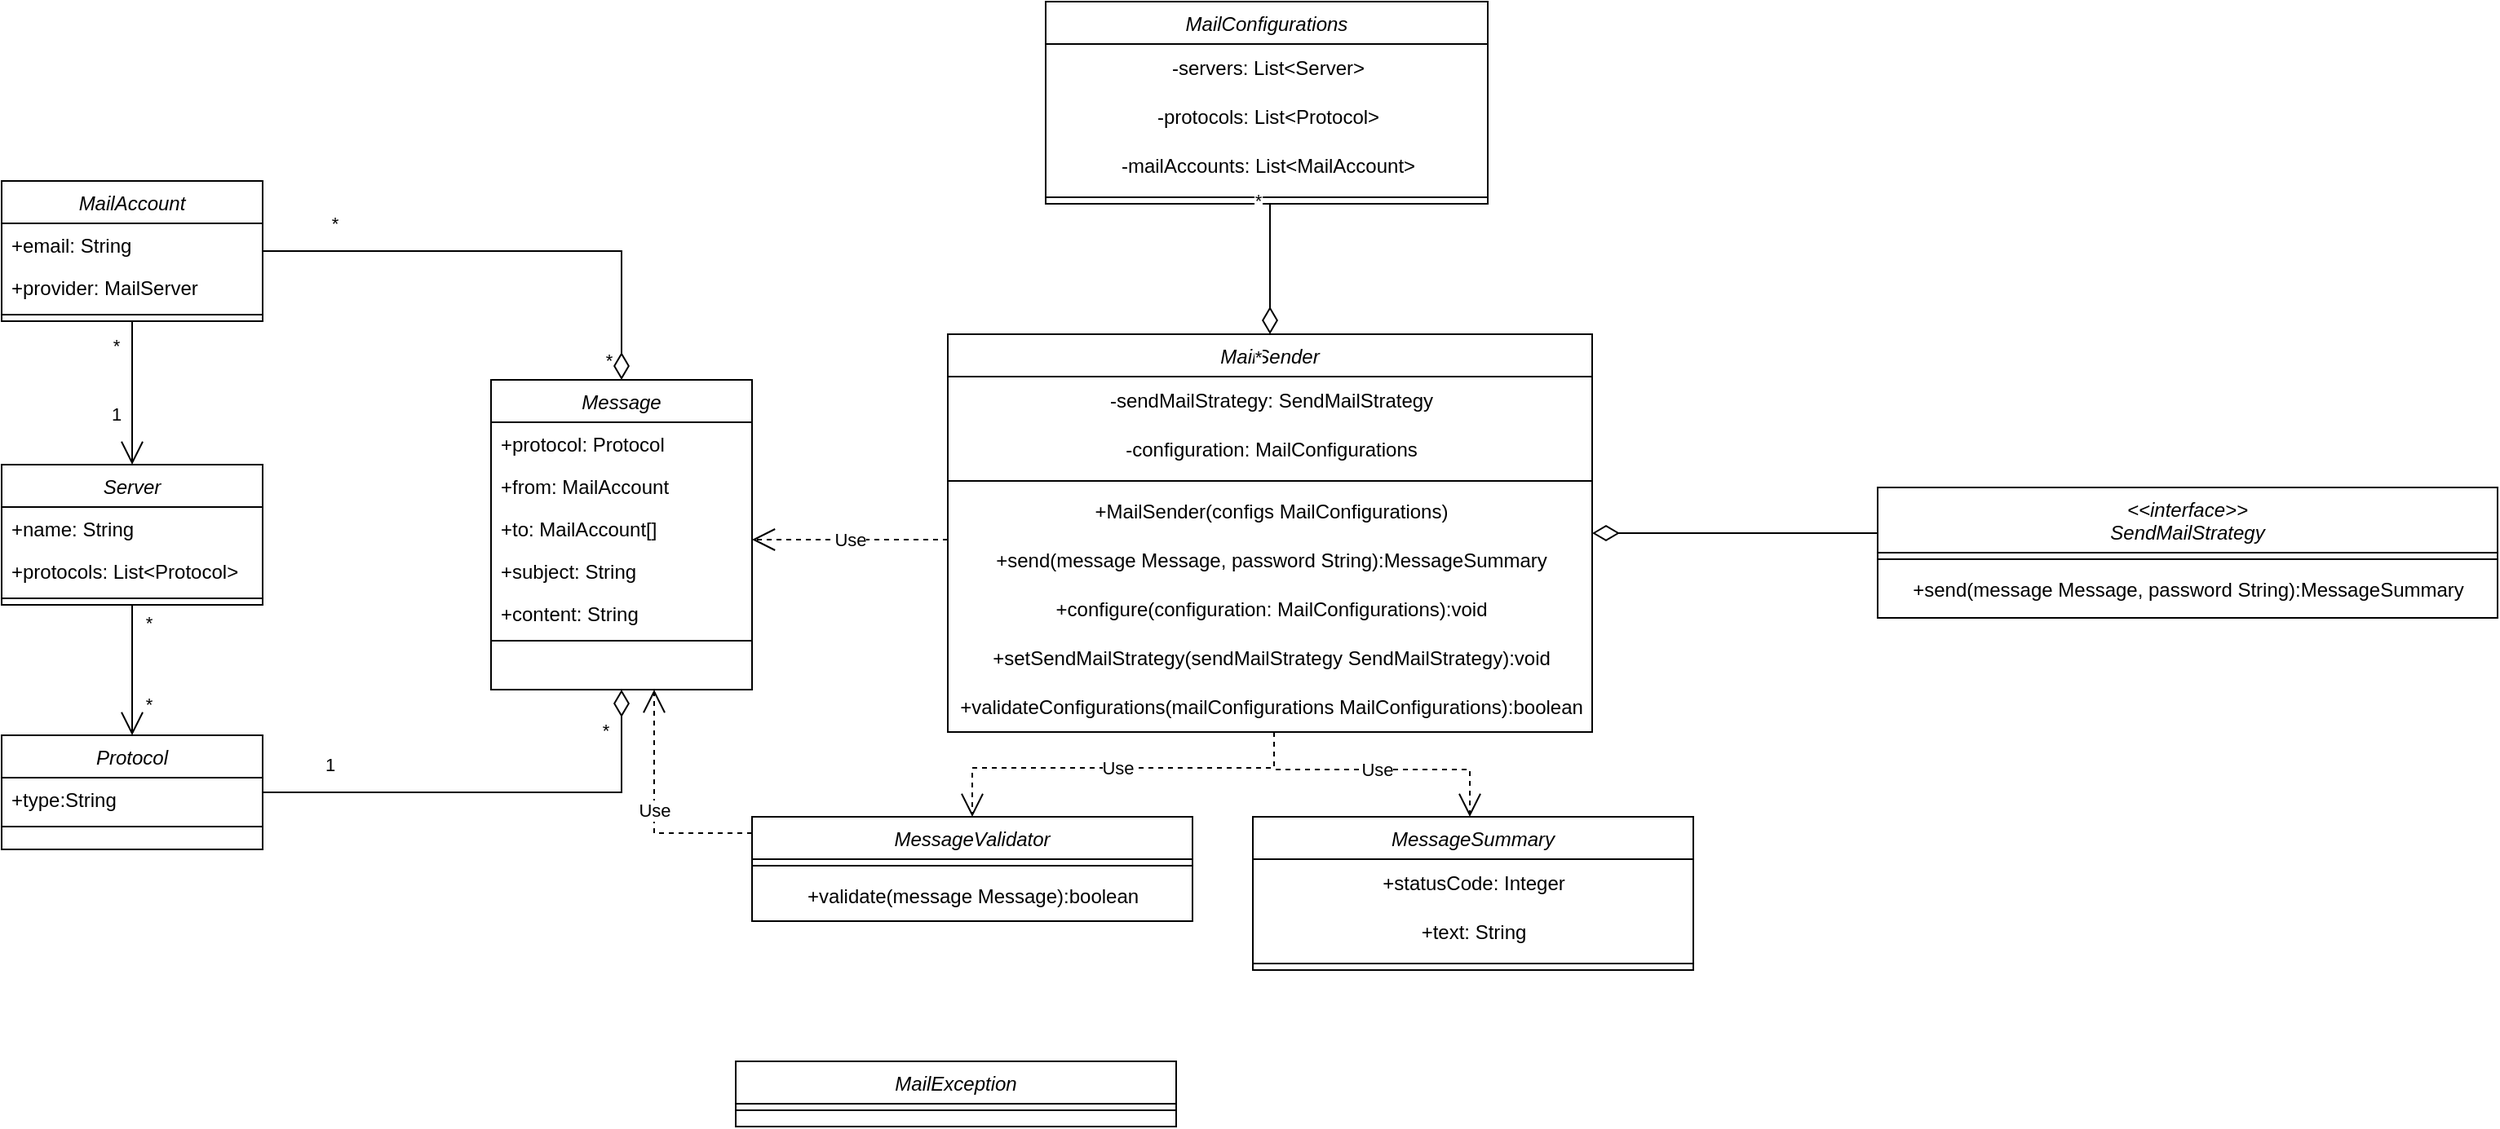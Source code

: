 <mxfile version="20.3.0" type="device"><diagram id="C5RBs43oDa-KdzZeNtuy" name="Page-1"><mxGraphModel dx="722" dy="1810" grid="1" gridSize="10" guides="1" tooltips="1" connect="1" arrows="1" fold="1" page="1" pageScale="1" pageWidth="827" pageHeight="1169" math="0" shadow="0"><root><mxCell id="WIyWlLk6GJQsqaUBKTNV-0"/><mxCell id="WIyWlLk6GJQsqaUBKTNV-1" parent="WIyWlLk6GJQsqaUBKTNV-0"/><mxCell id="zkfFHV4jXpPFQw0GAbJ--0" value="MailAccount" style="swimlane;fontStyle=2;align=center;verticalAlign=top;childLayout=stackLayout;horizontal=1;startSize=26;horizontalStack=0;resizeParent=1;resizeLast=0;collapsible=1;marginBottom=0;rounded=0;shadow=0;strokeWidth=1;" parent="WIyWlLk6GJQsqaUBKTNV-1" vertex="1"><mxGeometry x="60" y="-140" width="160" height="86" as="geometry"><mxRectangle x="230" y="140" width="160" height="26" as="alternateBounds"/></mxGeometry></mxCell><mxCell id="zkfFHV4jXpPFQw0GAbJ--1" value="+email: String" style="text;align=left;verticalAlign=top;spacingLeft=4;spacingRight=4;overflow=hidden;rotatable=0;points=[[0,0.5],[1,0.5]];portConstraint=eastwest;" parent="zkfFHV4jXpPFQw0GAbJ--0" vertex="1"><mxGeometry y="26" width="160" height="26" as="geometry"/></mxCell><mxCell id="-uwHey7gto79bpNO2dy7-0" value="+provider: MailServer" style="text;align=left;verticalAlign=top;spacingLeft=4;spacingRight=4;overflow=hidden;rotatable=0;points=[[0,0.5],[1,0.5]];portConstraint=eastwest;" parent="zkfFHV4jXpPFQw0GAbJ--0" vertex="1"><mxGeometry y="52" width="160" height="26" as="geometry"/></mxCell><mxCell id="zkfFHV4jXpPFQw0GAbJ--4" value="" style="line;html=1;strokeWidth=1;align=left;verticalAlign=middle;spacingTop=-1;spacingLeft=3;spacingRight=3;rotatable=0;labelPosition=right;points=[];portConstraint=eastwest;" parent="zkfFHV4jXpPFQw0GAbJ--0" vertex="1"><mxGeometry y="78" width="160" height="8" as="geometry"/></mxCell><mxCell id="-uwHey7gto79bpNO2dy7-1" value="Server" style="swimlane;fontStyle=2;align=center;verticalAlign=top;childLayout=stackLayout;horizontal=1;startSize=26;horizontalStack=0;resizeParent=1;resizeLast=0;collapsible=1;marginBottom=0;rounded=0;shadow=0;strokeWidth=1;" parent="WIyWlLk6GJQsqaUBKTNV-1" vertex="1"><mxGeometry x="60" y="34" width="160" height="86" as="geometry"><mxRectangle x="230" y="140" width="160" height="26" as="alternateBounds"/></mxGeometry></mxCell><mxCell id="-uwHey7gto79bpNO2dy7-2" value="+name: String" style="text;align=left;verticalAlign=top;spacingLeft=4;spacingRight=4;overflow=hidden;rotatable=0;points=[[0,0.5],[1,0.5]];portConstraint=eastwest;" parent="-uwHey7gto79bpNO2dy7-1" vertex="1"><mxGeometry y="26" width="160" height="26" as="geometry"/></mxCell><mxCell id="-uwHey7gto79bpNO2dy7-10" value="+protocols: List&lt;Protocol&gt;" style="text;align=left;verticalAlign=top;spacingLeft=4;spacingRight=4;overflow=hidden;rotatable=0;points=[[0,0.5],[1,0.5]];portConstraint=eastwest;" parent="-uwHey7gto79bpNO2dy7-1" vertex="1"><mxGeometry y="52" width="160" height="26" as="geometry"/></mxCell><mxCell id="-uwHey7gto79bpNO2dy7-4" value="" style="line;html=1;strokeWidth=1;align=left;verticalAlign=middle;spacingTop=-1;spacingLeft=3;spacingRight=3;rotatable=0;labelPosition=right;points=[];portConstraint=eastwest;" parent="-uwHey7gto79bpNO2dy7-1" vertex="1"><mxGeometry y="78" width="160" height="8" as="geometry"/></mxCell><mxCell id="-uwHey7gto79bpNO2dy7-5" value="Protocol" style="swimlane;fontStyle=2;align=center;verticalAlign=top;childLayout=stackLayout;horizontal=1;startSize=26;horizontalStack=0;resizeParent=1;resizeLast=0;collapsible=1;marginBottom=0;rounded=0;shadow=0;strokeWidth=1;" parent="WIyWlLk6GJQsqaUBKTNV-1" vertex="1"><mxGeometry x="60" y="200" width="160" height="70" as="geometry"><mxRectangle x="230" y="140" width="160" height="26" as="alternateBounds"/></mxGeometry></mxCell><mxCell id="-uwHey7gto79bpNO2dy7-6" value="+type:String" style="text;align=left;verticalAlign=top;spacingLeft=4;spacingRight=4;overflow=hidden;rotatable=0;points=[[0,0.5],[1,0.5]];portConstraint=eastwest;" parent="-uwHey7gto79bpNO2dy7-5" vertex="1"><mxGeometry y="26" width="160" height="26" as="geometry"/></mxCell><mxCell id="-uwHey7gto79bpNO2dy7-8" value="" style="line;html=1;strokeWidth=1;align=left;verticalAlign=middle;spacingTop=-1;spacingLeft=3;spacingRight=3;rotatable=0;labelPosition=right;points=[];portConstraint=eastwest;" parent="-uwHey7gto79bpNO2dy7-5" vertex="1"><mxGeometry y="52" width="160" height="8" as="geometry"/></mxCell><mxCell id="-uwHey7gto79bpNO2dy7-11" value="" style="endArrow=open;html=1;endSize=12;startArrow=none;startSize=14;startFill=0;edgeStyle=orthogonalEdgeStyle;align=left;verticalAlign=bottom;rounded=0;" parent="WIyWlLk6GJQsqaUBKTNV-1" source="zkfFHV4jXpPFQw0GAbJ--0" target="-uwHey7gto79bpNO2dy7-1" edge="1"><mxGeometry x="-1" y="3" relative="1" as="geometry"><mxPoint x="270" y="234.71" as="sourcePoint"/><mxPoint x="430" y="234.71" as="targetPoint"/></mxGeometry></mxCell><mxCell id="-uwHey7gto79bpNO2dy7-13" value="*" style="edgeLabel;html=1;align=center;verticalAlign=middle;resizable=0;points=[];" parent="-uwHey7gto79bpNO2dy7-11" vertex="1" connectable="0"><mxGeometry x="-0.763" y="-1" relative="1" as="geometry"><mxPoint x="-9" y="4" as="offset"/></mxGeometry></mxCell><mxCell id="-uwHey7gto79bpNO2dy7-21" value="1" style="edgeLabel;html=1;align=center;verticalAlign=middle;resizable=0;points=[];" parent="-uwHey7gto79bpNO2dy7-11" vertex="1" connectable="0"><mxGeometry x="0.645" y="-1" relative="1" as="geometry"><mxPoint x="-9" y="-16" as="offset"/></mxGeometry></mxCell><mxCell id="-uwHey7gto79bpNO2dy7-12" value="" style="endArrow=open;html=1;endSize=12;startArrow=none;startSize=14;startFill=0;edgeStyle=orthogonalEdgeStyle;align=left;verticalAlign=bottom;rounded=0;" parent="WIyWlLk6GJQsqaUBKTNV-1" source="-uwHey7gto79bpNO2dy7-1" target="-uwHey7gto79bpNO2dy7-5" edge="1"><mxGeometry x="-1" y="3" relative="1" as="geometry"><mxPoint x="370" y="87" as="sourcePoint"/><mxPoint x="230" y="87" as="targetPoint"/></mxGeometry></mxCell><mxCell id="-uwHey7gto79bpNO2dy7-19" value="*" style="edgeLabel;html=1;align=center;verticalAlign=middle;resizable=0;points=[];" parent="-uwHey7gto79bpNO2dy7-12" vertex="1" connectable="0"><mxGeometry x="-0.723" relative="1" as="geometry"><mxPoint x="10" as="offset"/></mxGeometry></mxCell><mxCell id="-uwHey7gto79bpNO2dy7-20" value="*" style="edgeLabel;html=1;align=center;verticalAlign=middle;resizable=0;points=[];" parent="-uwHey7gto79bpNO2dy7-12" vertex="1" connectable="0"><mxGeometry x="0.785" y="1" relative="1" as="geometry"><mxPoint x="9" y="-11" as="offset"/></mxGeometry></mxCell><mxCell id="-uwHey7gto79bpNO2dy7-22" value="Message" style="swimlane;fontStyle=2;align=center;verticalAlign=top;childLayout=stackLayout;horizontal=1;startSize=26;horizontalStack=0;resizeParent=1;resizeLast=0;collapsible=1;marginBottom=0;rounded=0;shadow=0;strokeWidth=1;" parent="WIyWlLk6GJQsqaUBKTNV-1" vertex="1"><mxGeometry x="360" y="-18" width="160" height="190" as="geometry"><mxRectangle x="230" y="140" width="160" height="26" as="alternateBounds"/></mxGeometry></mxCell><mxCell id="-uwHey7gto79bpNO2dy7-23" value="+protocol: Protocol" style="text;align=left;verticalAlign=top;spacingLeft=4;spacingRight=4;overflow=hidden;rotatable=0;points=[[0,0.5],[1,0.5]];portConstraint=eastwest;" parent="-uwHey7gto79bpNO2dy7-22" vertex="1"><mxGeometry y="26" width="160" height="26" as="geometry"/></mxCell><mxCell id="-uwHey7gto79bpNO2dy7-26" value="+from: MailAccount" style="text;align=left;verticalAlign=top;spacingLeft=4;spacingRight=4;overflow=hidden;rotatable=0;points=[[0,0.5],[1,0.5]];portConstraint=eastwest;" parent="-uwHey7gto79bpNO2dy7-22" vertex="1"><mxGeometry y="52" width="160" height="26" as="geometry"/></mxCell><mxCell id="-uwHey7gto79bpNO2dy7-27" value="+to: MailAccount[]" style="text;align=left;verticalAlign=top;spacingLeft=4;spacingRight=4;overflow=hidden;rotatable=0;points=[[0,0.5],[1,0.5]];portConstraint=eastwest;" parent="-uwHey7gto79bpNO2dy7-22" vertex="1"><mxGeometry y="78" width="160" height="26" as="geometry"/></mxCell><mxCell id="-uwHey7gto79bpNO2dy7-28" value="+subject: String" style="text;align=left;verticalAlign=top;spacingLeft=4;spacingRight=4;overflow=hidden;rotatable=0;points=[[0,0.5],[1,0.5]];portConstraint=eastwest;" parent="-uwHey7gto79bpNO2dy7-22" vertex="1"><mxGeometry y="104" width="160" height="26" as="geometry"/></mxCell><mxCell id="-uwHey7gto79bpNO2dy7-29" value="+content: String" style="text;align=left;verticalAlign=top;spacingLeft=4;spacingRight=4;overflow=hidden;rotatable=0;points=[[0,0.5],[1,0.5]];portConstraint=eastwest;" parent="-uwHey7gto79bpNO2dy7-22" vertex="1"><mxGeometry y="130" width="160" height="26" as="geometry"/></mxCell><mxCell id="-uwHey7gto79bpNO2dy7-25" value="" style="line;html=1;strokeWidth=1;align=left;verticalAlign=middle;spacingTop=-1;spacingLeft=3;spacingRight=3;rotatable=0;labelPosition=right;points=[];portConstraint=eastwest;" parent="-uwHey7gto79bpNO2dy7-22" vertex="1"><mxGeometry y="156" width="160" height="8" as="geometry"/></mxCell><mxCell id="-uwHey7gto79bpNO2dy7-30" value="MailSender" style="swimlane;fontStyle=2;align=center;verticalAlign=top;childLayout=stackLayout;horizontal=1;startSize=26;horizontalStack=0;resizeParent=1;resizeLast=0;collapsible=1;marginBottom=0;rounded=0;shadow=0;strokeWidth=1;" parent="WIyWlLk6GJQsqaUBKTNV-1" vertex="1"><mxGeometry x="640" y="-46" width="395" height="244" as="geometry"><mxRectangle x="230" y="140" width="160" height="26" as="alternateBounds"/></mxGeometry></mxCell><mxCell id="-uwHey7gto79bpNO2dy7-93" value="-sendMailStrategy: SendMailStrategy" style="text;html=1;align=center;verticalAlign=middle;resizable=0;points=[];autosize=1;strokeColor=none;fillColor=none;" parent="-uwHey7gto79bpNO2dy7-30" vertex="1"><mxGeometry y="26" width="395" height="30" as="geometry"/></mxCell><mxCell id="-uwHey7gto79bpNO2dy7-119" value="-configuration: MailConfigurations" style="text;html=1;align=center;verticalAlign=middle;resizable=0;points=[];autosize=1;strokeColor=none;fillColor=none;" parent="-uwHey7gto79bpNO2dy7-30" vertex="1"><mxGeometry y="56" width="395" height="30" as="geometry"/></mxCell><mxCell id="-uwHey7gto79bpNO2dy7-33" value="" style="line;html=1;strokeWidth=1;align=left;verticalAlign=middle;spacingTop=-1;spacingLeft=3;spacingRight=3;rotatable=0;labelPosition=right;points=[];portConstraint=eastwest;" parent="-uwHey7gto79bpNO2dy7-30" vertex="1"><mxGeometry y="86" width="395" height="8" as="geometry"/></mxCell><mxCell id="-uwHey7gto79bpNO2dy7-34" value="+MailSender(configs MailConfigurations)" style="text;html=1;align=center;verticalAlign=middle;resizable=0;points=[];autosize=1;strokeColor=none;fillColor=none;" parent="-uwHey7gto79bpNO2dy7-30" vertex="1"><mxGeometry y="94" width="395" height="30" as="geometry"/></mxCell><mxCell id="-uwHey7gto79bpNO2dy7-108" value="+send(message Message, password String):MessageSummary" style="text;html=1;align=center;verticalAlign=middle;resizable=0;points=[];autosize=1;strokeColor=none;fillColor=none;" parent="-uwHey7gto79bpNO2dy7-30" vertex="1"><mxGeometry y="124" width="395" height="30" as="geometry"/></mxCell><mxCell id="-uwHey7gto79bpNO2dy7-107" value="+configure(configuration: MailConfigurations):void" style="text;html=1;align=center;verticalAlign=middle;resizable=0;points=[];autosize=1;strokeColor=none;fillColor=none;" parent="-uwHey7gto79bpNO2dy7-30" vertex="1"><mxGeometry y="154" width="395" height="30" as="geometry"/></mxCell><mxCell id="-uwHey7gto79bpNO2dy7-109" value="+setSendMailStrategy(sendMailStrategy SendMailStrategy):void" style="text;html=1;align=center;verticalAlign=middle;resizable=0;points=[];autosize=1;strokeColor=none;fillColor=none;" parent="-uwHey7gto79bpNO2dy7-30" vertex="1"><mxGeometry y="184" width="395" height="30" as="geometry"/></mxCell><mxCell id="yTS_oKXcPpa62zpWYBVP-0" value="+validateConfigurations(mailConfigurations MailConfigurations):boolean" style="text;html=1;align=center;verticalAlign=middle;resizable=0;points=[];autosize=1;strokeColor=none;fillColor=none;" vertex="1" parent="-uwHey7gto79bpNO2dy7-30"><mxGeometry y="214" width="395" height="30" as="geometry"/></mxCell><mxCell id="-uwHey7gto79bpNO2dy7-36" value="" style="endArrow=none;html=1;endSize=12;startArrow=diamondThin;startSize=14;startFill=0;edgeStyle=orthogonalEdgeStyle;align=left;verticalAlign=bottom;rounded=0;endFill=0;" parent="WIyWlLk6GJQsqaUBKTNV-1" source="-uwHey7gto79bpNO2dy7-22" target="zkfFHV4jXpPFQw0GAbJ--0" edge="1"><mxGeometry x="-1" y="3" relative="1" as="geometry"><mxPoint x="400" y="-140" as="sourcePoint"/><mxPoint x="400" y="-52" as="targetPoint"/><Array as="points"><mxPoint x="440" y="-97"/></Array></mxGeometry></mxCell><mxCell id="-uwHey7gto79bpNO2dy7-37" value="*" style="edgeLabel;html=1;align=center;verticalAlign=middle;resizable=0;points=[];" parent="-uwHey7gto79bpNO2dy7-36" vertex="1" connectable="0"><mxGeometry x="-0.763" y="-1" relative="1" as="geometry"><mxPoint x="-9" y="23" as="offset"/></mxGeometry></mxCell><mxCell id="-uwHey7gto79bpNO2dy7-38" value="*" style="edgeLabel;html=1;align=center;verticalAlign=middle;resizable=0;points=[];" parent="-uwHey7gto79bpNO2dy7-36" vertex="1" connectable="0"><mxGeometry x="0.645" y="-1" relative="1" as="geometry"><mxPoint x="-9" y="-16" as="offset"/></mxGeometry></mxCell><mxCell id="-uwHey7gto79bpNO2dy7-42" value="" style="endArrow=none;html=1;endSize=12;startArrow=diamondThin;startSize=14;startFill=0;edgeStyle=orthogonalEdgeStyle;align=left;verticalAlign=bottom;rounded=0;endFill=0;" parent="WIyWlLk6GJQsqaUBKTNV-1" source="-uwHey7gto79bpNO2dy7-22" target="-uwHey7gto79bpNO2dy7-5" edge="1"><mxGeometry x="-1" y="3" relative="1" as="geometry"><mxPoint x="410" y="210" as="sourcePoint"/><mxPoint x="270" y="210" as="targetPoint"/><Array as="points"><mxPoint x="440" y="235"/></Array></mxGeometry></mxCell><mxCell id="-uwHey7gto79bpNO2dy7-43" value="*" style="edgeLabel;html=1;align=center;verticalAlign=middle;resizable=0;points=[];" parent="-uwHey7gto79bpNO2dy7-42" vertex="1" connectable="0"><mxGeometry x="-0.763" y="-1" relative="1" as="geometry"><mxPoint x="-9" y="-9" as="offset"/></mxGeometry></mxCell><mxCell id="-uwHey7gto79bpNO2dy7-44" value="1" style="edgeLabel;html=1;align=center;verticalAlign=middle;resizable=0;points=[];" parent="-uwHey7gto79bpNO2dy7-42" vertex="1" connectable="0"><mxGeometry x="0.645" y="-1" relative="1" as="geometry"><mxPoint x="-9" y="-16" as="offset"/></mxGeometry></mxCell><mxCell id="-uwHey7gto79bpNO2dy7-53" value="MessageValidator" style="swimlane;fontStyle=2;align=center;verticalAlign=top;childLayout=stackLayout;horizontal=1;startSize=26;horizontalStack=0;resizeParent=1;resizeLast=0;collapsible=1;marginBottom=0;rounded=0;shadow=0;strokeWidth=1;" parent="WIyWlLk6GJQsqaUBKTNV-1" vertex="1"><mxGeometry x="520" y="250" width="270" height="64" as="geometry"><mxRectangle x="230" y="140" width="160" height="26" as="alternateBounds"/></mxGeometry></mxCell><mxCell id="-uwHey7gto79bpNO2dy7-60" value="" style="line;html=1;strokeWidth=1;align=left;verticalAlign=middle;spacingTop=-1;spacingLeft=3;spacingRight=3;rotatable=0;labelPosition=right;points=[];portConstraint=eastwest;" parent="-uwHey7gto79bpNO2dy7-53" vertex="1"><mxGeometry y="26" width="270" height="8" as="geometry"/></mxCell><mxCell id="-uwHey7gto79bpNO2dy7-61" value="+validate(message Message):boolean" style="text;html=1;align=center;verticalAlign=middle;resizable=0;points=[];autosize=1;strokeColor=none;fillColor=none;" parent="-uwHey7gto79bpNO2dy7-53" vertex="1"><mxGeometry y="34" width="270" height="30" as="geometry"/></mxCell><mxCell id="-uwHey7gto79bpNO2dy7-62" value="MessageSummary" style="swimlane;fontStyle=2;align=center;verticalAlign=top;childLayout=stackLayout;horizontal=1;startSize=26;horizontalStack=0;resizeParent=1;resizeLast=0;collapsible=1;marginBottom=0;rounded=0;shadow=0;strokeWidth=1;" parent="WIyWlLk6GJQsqaUBKTNV-1" vertex="1"><mxGeometry x="827" y="250" width="270" height="94" as="geometry"><mxRectangle x="230" y="140" width="160" height="26" as="alternateBounds"/></mxGeometry></mxCell><mxCell id="-uwHey7gto79bpNO2dy7-65" value="+statusCode: Integer" style="text;html=1;align=center;verticalAlign=middle;resizable=0;points=[];autosize=1;strokeColor=none;fillColor=none;" parent="-uwHey7gto79bpNO2dy7-62" vertex="1"><mxGeometry y="26" width="270" height="30" as="geometry"/></mxCell><mxCell id="-uwHey7gto79bpNO2dy7-76" value="+text: String" style="text;html=1;align=center;verticalAlign=middle;resizable=0;points=[];autosize=1;strokeColor=none;fillColor=none;" parent="-uwHey7gto79bpNO2dy7-62" vertex="1"><mxGeometry y="56" width="270" height="30" as="geometry"/></mxCell><mxCell id="-uwHey7gto79bpNO2dy7-63" value="" style="line;html=1;strokeWidth=1;align=left;verticalAlign=middle;spacingTop=-1;spacingLeft=3;spacingRight=3;rotatable=0;labelPosition=right;points=[];portConstraint=eastwest;" parent="-uwHey7gto79bpNO2dy7-62" vertex="1"><mxGeometry y="86" width="270" height="8" as="geometry"/></mxCell><mxCell id="-uwHey7gto79bpNO2dy7-78" value="Use" style="endArrow=open;endSize=12;dashed=1;html=1;rounded=0;edgeStyle=orthogonalEdgeStyle;" parent="WIyWlLk6GJQsqaUBKTNV-1" source="-uwHey7gto79bpNO2dy7-53" target="-uwHey7gto79bpNO2dy7-22" edge="1"><mxGeometry width="160" relative="1" as="geometry"><mxPoint x="820" y="200" as="sourcePoint"/><mxPoint x="980" y="200" as="targetPoint"/><Array as="points"><mxPoint x="460" y="260"/></Array></mxGeometry></mxCell><mxCell id="-uwHey7gto79bpNO2dy7-79" value="Use" style="endArrow=open;endSize=12;dashed=1;html=1;rounded=0;edgeStyle=orthogonalEdgeStyle;" parent="WIyWlLk6GJQsqaUBKTNV-1" source="-uwHey7gto79bpNO2dy7-30" target="-uwHey7gto79bpNO2dy7-62" edge="1"><mxGeometry width="160" relative="1" as="geometry"><mxPoint x="665" y="260" as="sourcePoint"/><mxPoint x="480.059" y="182" as="targetPoint"/><Array as="points"><mxPoint x="840" y="221"/><mxPoint x="960" y="221"/></Array></mxGeometry></mxCell><mxCell id="-uwHey7gto79bpNO2dy7-80" value="Use" style="endArrow=open;endSize=12;dashed=1;html=1;rounded=0;edgeStyle=orthogonalEdgeStyle;" parent="WIyWlLk6GJQsqaUBKTNV-1" source="-uwHey7gto79bpNO2dy7-30" target="-uwHey7gto79bpNO2dy7-53" edge="1"><mxGeometry width="160" relative="1" as="geometry"><mxPoint x="850.059" y="110" as="sourcePoint"/><mxPoint x="970.059" y="260" as="targetPoint"/><Array as="points"><mxPoint x="840" y="220"/><mxPoint x="655" y="220"/></Array></mxGeometry></mxCell><mxCell id="-uwHey7gto79bpNO2dy7-82" value="Use" style="endArrow=open;endSize=12;dashed=1;html=1;rounded=0;edgeStyle=orthogonalEdgeStyle;" parent="WIyWlLk6GJQsqaUBKTNV-1" source="-uwHey7gto79bpNO2dy7-30" target="-uwHey7gto79bpNO2dy7-22" edge="1"><mxGeometry width="160" relative="1" as="geometry"><mxPoint x="850" y="110" as="sourcePoint"/><mxPoint x="665" y="260" as="targetPoint"/><Array as="points"><mxPoint x="600" y="80"/><mxPoint x="600" y="80"/></Array></mxGeometry></mxCell><mxCell id="-uwHey7gto79bpNO2dy7-95" value="&lt;&lt;interface&gt;&gt;&#10;SendMailStrategy" style="swimlane;fontStyle=2;align=center;verticalAlign=top;childLayout=stackLayout;horizontal=1;startSize=40;horizontalStack=0;resizeParent=1;resizeLast=0;collapsible=1;marginBottom=0;rounded=0;shadow=0;strokeWidth=1;labelBackgroundColor=none;labelBorderColor=none;whiteSpace=wrap;" parent="WIyWlLk6GJQsqaUBKTNV-1" vertex="1"><mxGeometry x="1210" y="48" width="380" height="80" as="geometry"><mxRectangle x="1260" y="34" width="160" height="26" as="alternateBounds"/></mxGeometry></mxCell><mxCell id="-uwHey7gto79bpNO2dy7-97" value="" style="line;html=1;strokeWidth=1;align=left;verticalAlign=middle;spacingTop=-1;spacingLeft=3;spacingRight=3;rotatable=0;labelPosition=right;points=[];portConstraint=eastwest;" parent="-uwHey7gto79bpNO2dy7-95" vertex="1"><mxGeometry y="40" width="380" height="8" as="geometry"/></mxCell><mxCell id="-uwHey7gto79bpNO2dy7-102" value="+send(message Message, password String):MessageSummary" style="text;html=1;align=center;verticalAlign=middle;resizable=0;points=[];autosize=1;strokeColor=none;fillColor=none;" parent="-uwHey7gto79bpNO2dy7-95" vertex="1"><mxGeometry y="48" width="380" height="30" as="geometry"/></mxCell><mxCell id="-uwHey7gto79bpNO2dy7-99" value="" style="endArrow=none;html=1;endSize=12;startArrow=diamondThin;startSize=14;startFill=0;edgeStyle=orthogonalEdgeStyle;align=left;verticalAlign=bottom;rounded=0;endFill=0;" parent="WIyWlLk6GJQsqaUBKTNV-1" source="-uwHey7gto79bpNO2dy7-30" target="-uwHey7gto79bpNO2dy7-95" edge="1"><mxGeometry x="-1" y="3" relative="1" as="geometry"><mxPoint x="1250" y="34" as="sourcePoint"/><mxPoint x="1030" y="-45.0" as="targetPoint"/><Array as="points"><mxPoint x="1250" y="81"/><mxPoint x="1250" y="81"/></Array></mxGeometry></mxCell><mxCell id="-uwHey7gto79bpNO2dy7-103" value="MailException" style="swimlane;fontStyle=2;align=center;verticalAlign=top;childLayout=stackLayout;horizontal=1;startSize=26;horizontalStack=0;resizeParent=1;resizeLast=0;collapsible=1;marginBottom=0;rounded=0;shadow=0;strokeWidth=1;" parent="WIyWlLk6GJQsqaUBKTNV-1" vertex="1"><mxGeometry x="510" y="400" width="270" height="40" as="geometry"><mxRectangle x="230" y="140" width="160" height="26" as="alternateBounds"/></mxGeometry></mxCell><mxCell id="-uwHey7gto79bpNO2dy7-104" value="" style="line;html=1;strokeWidth=1;align=left;verticalAlign=middle;spacingTop=-1;spacingLeft=3;spacingRight=3;rotatable=0;labelPosition=right;points=[];portConstraint=eastwest;" parent="-uwHey7gto79bpNO2dy7-103" vertex="1"><mxGeometry y="26" width="270" height="8" as="geometry"/></mxCell><mxCell id="-uwHey7gto79bpNO2dy7-110" value="MailConfigurations" style="swimlane;fontStyle=2;align=center;verticalAlign=top;childLayout=stackLayout;horizontal=1;startSize=26;horizontalStack=0;resizeParent=1;resizeLast=0;collapsible=1;marginBottom=0;rounded=0;shadow=0;strokeWidth=1;" parent="WIyWlLk6GJQsqaUBKTNV-1" vertex="1"><mxGeometry x="700" y="-250" width="271" height="124" as="geometry"><mxRectangle x="230" y="140" width="160" height="26" as="alternateBounds"/></mxGeometry></mxCell><mxCell id="-uwHey7gto79bpNO2dy7-111" value="-servers: List&amp;lt;Server&amp;gt;" style="text;html=1;align=center;verticalAlign=middle;resizable=0;points=[];autosize=1;strokeColor=none;fillColor=none;" parent="-uwHey7gto79bpNO2dy7-110" vertex="1"><mxGeometry y="26" width="271" height="30" as="geometry"/></mxCell><mxCell id="-uwHey7gto79bpNO2dy7-124" value="-protocols: List&amp;lt;Protocol&amp;gt;" style="text;html=1;align=center;verticalAlign=middle;resizable=0;points=[];autosize=1;strokeColor=none;fillColor=none;" parent="-uwHey7gto79bpNO2dy7-110" vertex="1"><mxGeometry y="56" width="271" height="30" as="geometry"/></mxCell><mxCell id="-uwHey7gto79bpNO2dy7-125" value="-mailAccounts: List&amp;lt;MailAccount&amp;gt;" style="text;html=1;align=center;verticalAlign=middle;resizable=0;points=[];autosize=1;strokeColor=none;fillColor=none;" parent="-uwHey7gto79bpNO2dy7-110" vertex="1"><mxGeometry y="86" width="271" height="30" as="geometry"/></mxCell><mxCell id="-uwHey7gto79bpNO2dy7-113" value="" style="line;html=1;strokeWidth=1;align=left;verticalAlign=middle;spacingTop=-1;spacingLeft=3;spacingRight=3;rotatable=0;labelPosition=right;points=[];portConstraint=eastwest;" parent="-uwHey7gto79bpNO2dy7-110" vertex="1"><mxGeometry y="116" width="271" height="8" as="geometry"/></mxCell><mxCell id="-uwHey7gto79bpNO2dy7-116" value="" style="endArrow=none;html=1;endSize=12;startArrow=diamondThin;startSize=14;startFill=0;edgeStyle=orthogonalEdgeStyle;align=left;verticalAlign=bottom;rounded=0;endFill=0;" parent="WIyWlLk6GJQsqaUBKTNV-1" source="-uwHey7gto79bpNO2dy7-30" target="-uwHey7gto79bpNO2dy7-110" edge="1"><mxGeometry x="-1" y="3" relative="1" as="geometry"><mxPoint x="590" y="-18" as="sourcePoint"/><mxPoint x="370" y="-97" as="targetPoint"/><Array as="points"><mxPoint x="830" y="-10"/><mxPoint x="830" y="-10"/></Array></mxGeometry></mxCell><mxCell id="-uwHey7gto79bpNO2dy7-117" value="*" style="edgeLabel;html=1;align=center;verticalAlign=middle;resizable=0;points=[];" parent="-uwHey7gto79bpNO2dy7-116" vertex="1" connectable="0"><mxGeometry x="-0.763" y="-1" relative="1" as="geometry"><mxPoint x="-9" y="23" as="offset"/></mxGeometry></mxCell><mxCell id="-uwHey7gto79bpNO2dy7-118" value="*" style="edgeLabel;html=1;align=center;verticalAlign=middle;resizable=0;points=[];" parent="-uwHey7gto79bpNO2dy7-116" vertex="1" connectable="0"><mxGeometry x="0.645" y="-1" relative="1" as="geometry"><mxPoint x="-9" y="-16" as="offset"/></mxGeometry></mxCell></root></mxGraphModel></diagram></mxfile>